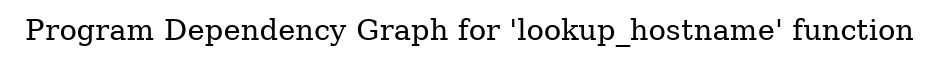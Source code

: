 digraph "Program Dependency Graph for 'lookup_hostname' function" {
	label="Program Dependency Graph for 'lookup_hostname' function";

}
